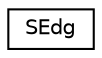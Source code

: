 digraph "Graphical Class Hierarchy"
{
  edge [fontname="Helvetica",fontsize="10",labelfontname="Helvetica",labelfontsize="10"];
  node [fontname="Helvetica",fontsize="10",shape=record];
  rankdir="LR";
  Node1 [label="SEdg",height=0.2,width=0.4,color="black", fillcolor="white", style="filled",URL="$struct_s_edg.html"];
}
